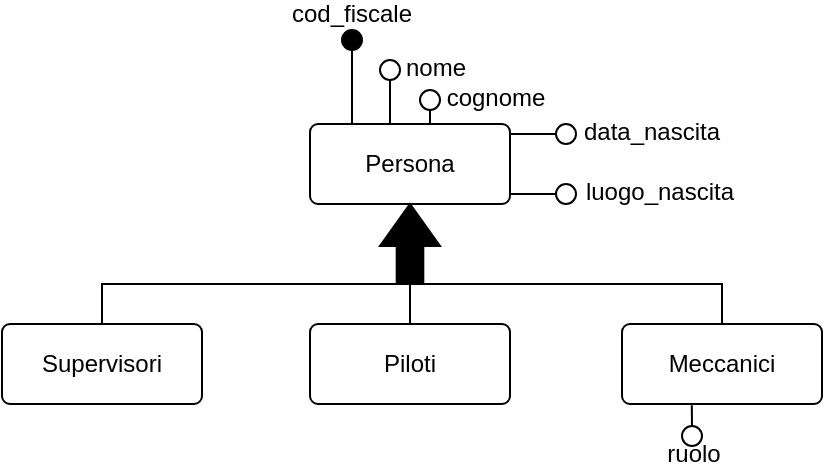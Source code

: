 <mxfile version="20.8.4" type="device"><diagram id="yc5u9u19qxj1vEaBZt0L" name="Pagina-1"><mxGraphModel dx="683" dy="339" grid="1" gridSize="10" guides="1" tooltips="1" connect="1" arrows="1" fold="1" page="1" pageScale="1" pageWidth="827" pageHeight="1169" math="0" shadow="0"><root><mxCell id="0"/><mxCell id="1" parent="0"/><mxCell id="zSOFJVMHJNUmHHIuk0LI-101" style="edgeStyle=orthogonalEdgeStyle;rounded=0;orthogonalLoop=1;jettySize=auto;html=1;exitX=0.5;exitY=0;exitDx=0;exitDy=0;entryX=0;entryY=0.5;entryDx=0;entryDy=0;entryPerimeter=0;strokeColor=default;endArrow=none;endFill=0;" parent="1" source="zSOFJVMHJNUmHHIuk0LI-95" edge="1"><mxGeometry relative="1" as="geometry"><mxPoint x="414" y="190" as="targetPoint"/></mxGeometry></mxCell><mxCell id="zSOFJVMHJNUmHHIuk0LI-95" value="Piloti" style="rounded=1;arcSize=10;whiteSpace=wrap;html=1;align=center;" parent="1" vertex="1"><mxGeometry x="364" y="210" width="100" height="40" as="geometry"/></mxCell><mxCell id="zSOFJVMHJNUmHHIuk0LI-140" style="edgeStyle=orthogonalEdgeStyle;rounded=0;orthogonalLoop=1;jettySize=auto;html=1;exitX=0.5;exitY=0;exitDx=0;exitDy=0;entryX=0;entryY=0.5;entryDx=0;entryDy=0;entryPerimeter=0;strokeColor=default;endArrow=none;endFill=0;" parent="1" source="zSOFJVMHJNUmHHIuk0LI-96" target="zSOFJVMHJNUmHHIuk0LI-99" edge="1"><mxGeometry relative="1" as="geometry"><Array as="points"><mxPoint x="570" y="190"/></Array></mxGeometry></mxCell><mxCell id="zSOFJVMHJNUmHHIuk0LI-96" value="&lt;div&gt;Meccanici&lt;/div&gt;" style="rounded=1;arcSize=10;whiteSpace=wrap;html=1;align=center;" parent="1" vertex="1"><mxGeometry x="520" y="210" width="100" height="40" as="geometry"/></mxCell><mxCell id="zSOFJVMHJNUmHHIuk0LI-139" style="edgeStyle=orthogonalEdgeStyle;rounded=0;orthogonalLoop=1;jettySize=auto;html=1;exitX=0.5;exitY=0;exitDx=0;exitDy=0;entryX=0;entryY=0.5;entryDx=0;entryDy=0;entryPerimeter=0;strokeColor=default;endArrow=none;endFill=0;" parent="1" source="zSOFJVMHJNUmHHIuk0LI-97" target="zSOFJVMHJNUmHHIuk0LI-99" edge="1"><mxGeometry relative="1" as="geometry"><Array as="points"><mxPoint x="260" y="190"/></Array></mxGeometry></mxCell><mxCell id="zSOFJVMHJNUmHHIuk0LI-97" value="Supervisori" style="rounded=1;arcSize=10;whiteSpace=wrap;html=1;align=center;" parent="1" vertex="1"><mxGeometry x="210" y="210" width="100" height="40" as="geometry"/></mxCell><mxCell id="zSOFJVMHJNUmHHIuk0LI-98" value="Persona" style="rounded=1;arcSize=10;whiteSpace=wrap;html=1;align=center;" parent="1" vertex="1"><mxGeometry x="364" y="110" width="100" height="40" as="geometry"/></mxCell><mxCell id="zSOFJVMHJNUmHHIuk0LI-99" value="" style="shape=singleArrow;direction=north;whiteSpace=wrap;html=1;fillColor=#000000;arrowWidth=0.444;arrowSize=0.526;" parent="1" vertex="1"><mxGeometry x="399" y="150" width="30" height="40" as="geometry"/></mxCell><mxCell id="zSOFJVMHJNUmHHIuk0LI-104" value="" style="endArrow=none;html=1;rounded=0;strokeColor=default;entryX=0.5;entryY=1;entryDx=0;entryDy=0;" parent="1" target="zSOFJVMHJNUmHHIuk0LI-105" edge="1"><mxGeometry width="50" height="50" relative="1" as="geometry"><mxPoint x="385" y="110" as="sourcePoint"/><mxPoint x="340" y="100" as="targetPoint"/></mxGeometry></mxCell><mxCell id="zSOFJVMHJNUmHHIuk0LI-105" value="" style="ellipse;whiteSpace=wrap;html=1;aspect=fixed;fillColor=#000000;" parent="1" vertex="1"><mxGeometry x="380" y="63" width="10" height="10" as="geometry"/></mxCell><mxCell id="zSOFJVMHJNUmHHIuk0LI-109" value="cod_fiscale" style="text;html=1;strokeColor=none;fillColor=none;align=center;verticalAlign=middle;whiteSpace=wrap;rounded=0;" parent="1" vertex="1"><mxGeometry x="355" y="50" width="60" height="10" as="geometry"/></mxCell><mxCell id="zSOFJVMHJNUmHHIuk0LI-110" value="" style="endArrow=none;html=1;rounded=0;strokeColor=default;entryX=0.5;entryY=1;entryDx=0;entryDy=0;exitX=0.4;exitY=-0.009;exitDx=0;exitDy=0;exitPerimeter=0;" parent="1" source="zSOFJVMHJNUmHHIuk0LI-98" target="zSOFJVMHJNUmHHIuk0LI-111" edge="1"><mxGeometry width="50" height="50" relative="1" as="geometry"><mxPoint x="400" y="110" as="sourcePoint"/><mxPoint x="350" y="110" as="targetPoint"/></mxGeometry></mxCell><mxCell id="zSOFJVMHJNUmHHIuk0LI-111" value="" style="ellipse;whiteSpace=wrap;html=1;aspect=fixed;fillColor=none;" parent="1" vertex="1"><mxGeometry x="399" y="78" width="10" height="10" as="geometry"/></mxCell><mxCell id="zSOFJVMHJNUmHHIuk0LI-116" value="" style="endArrow=none;html=1;rounded=0;strokeColor=default;entryX=0.5;entryY=1;entryDx=0;entryDy=0;exitX=0.4;exitY=-0.009;exitDx=0;exitDy=0;exitPerimeter=0;" parent="1" target="zSOFJVMHJNUmHHIuk0LI-117" edge="1"><mxGeometry width="50" height="50" relative="1" as="geometry"><mxPoint x="424" y="110.0" as="sourcePoint"/><mxPoint x="370" y="110.36" as="targetPoint"/></mxGeometry></mxCell><mxCell id="zSOFJVMHJNUmHHIuk0LI-117" value="" style="ellipse;whiteSpace=wrap;html=1;aspect=fixed;fillColor=none;" parent="1" vertex="1"><mxGeometry x="419" y="93" width="10" height="10" as="geometry"/></mxCell><mxCell id="zSOFJVMHJNUmHHIuk0LI-118" value="nome" style="text;html=1;strokeColor=none;fillColor=none;align=center;verticalAlign=middle;whiteSpace=wrap;rounded=0;" parent="1" vertex="1"><mxGeometry x="397" y="77" width="60" height="10" as="geometry"/></mxCell><mxCell id="zSOFJVMHJNUmHHIuk0LI-119" value="cognome" style="text;html=1;strokeColor=none;fillColor=none;align=center;verticalAlign=middle;whiteSpace=wrap;rounded=0;" parent="1" vertex="1"><mxGeometry x="427" y="92" width="60" height="10" as="geometry"/></mxCell><mxCell id="zSOFJVMHJNUmHHIuk0LI-120" value="" style="ellipse;whiteSpace=wrap;html=1;aspect=fixed;fillColor=none;" parent="1" vertex="1"><mxGeometry x="487" y="140" width="10" height="10" as="geometry"/></mxCell><mxCell id="zSOFJVMHJNUmHHIuk0LI-121" value="" style="ellipse;whiteSpace=wrap;html=1;aspect=fixed;fillColor=none;" parent="1" vertex="1"><mxGeometry x="487" y="110" width="10" height="10" as="geometry"/></mxCell><mxCell id="zSOFJVMHJNUmHHIuk0LI-122" value="" style="endArrow=none;html=1;rounded=0;strokeColor=default;entryX=0;entryY=0.5;entryDx=0;entryDy=0;exitX=1.004;exitY=0.125;exitDx=0;exitDy=0;exitPerimeter=0;" parent="1" source="zSOFJVMHJNUmHHIuk0LI-98" target="zSOFJVMHJNUmHHIuk0LI-121" edge="1"><mxGeometry width="50" height="50" relative="1" as="geometry"><mxPoint x="500" y="180" as="sourcePoint"/><mxPoint x="550" y="130" as="targetPoint"/></mxGeometry></mxCell><mxCell id="zSOFJVMHJNUmHHIuk0LI-123" value="" style="endArrow=none;html=1;rounded=0;strokeColor=default;entryX=0;entryY=0.5;entryDx=0;entryDy=0;" parent="1" target="zSOFJVMHJNUmHHIuk0LI-120" edge="1"><mxGeometry width="50" height="50" relative="1" as="geometry"><mxPoint x="464" y="145" as="sourcePoint"/><mxPoint x="497" y="125" as="targetPoint"/></mxGeometry></mxCell><mxCell id="zSOFJVMHJNUmHHIuk0LI-124" value="data_nascita" style="text;html=1;strokeColor=none;fillColor=none;align=center;verticalAlign=middle;whiteSpace=wrap;rounded=0;" parent="1" vertex="1"><mxGeometry x="505" y="109" width="60" height="10" as="geometry"/></mxCell><mxCell id="zSOFJVMHJNUmHHIuk0LI-125" value="luogo_nascita" style="text;html=1;strokeColor=none;fillColor=none;align=center;verticalAlign=middle;whiteSpace=wrap;rounded=0;" parent="1" vertex="1"><mxGeometry x="509" y="139" width="60" height="10" as="geometry"/></mxCell><mxCell id="zSOFJVMHJNUmHHIuk0LI-130" value="" style="ellipse;whiteSpace=wrap;html=1;aspect=fixed;fillColor=none;" parent="1" vertex="1"><mxGeometry x="550" y="261" width="10" height="10" as="geometry"/></mxCell><mxCell id="zSOFJVMHJNUmHHIuk0LI-131" value="" style="endArrow=none;html=1;rounded=0;strokeColor=default;exitX=0.5;exitY=0;exitDx=0;exitDy=0;entryX=0.349;entryY=1.015;entryDx=0;entryDy=0;entryPerimeter=0;" parent="1" source="zSOFJVMHJNUmHHIuk0LI-130" target="zSOFJVMHJNUmHHIuk0LI-96" edge="1"><mxGeometry width="50" height="50" relative="1" as="geometry"><mxPoint x="550" y="310" as="sourcePoint"/><mxPoint x="600" y="260" as="targetPoint"/></mxGeometry></mxCell><mxCell id="zSOFJVMHJNUmHHIuk0LI-132" value="ruolo" style="text;html=1;strokeColor=none;fillColor=none;align=center;verticalAlign=middle;whiteSpace=wrap;rounded=0;" parent="1" vertex="1"><mxGeometry x="526" y="270" width="60" height="10" as="geometry"/></mxCell></root></mxGraphModel></diagram></mxfile>